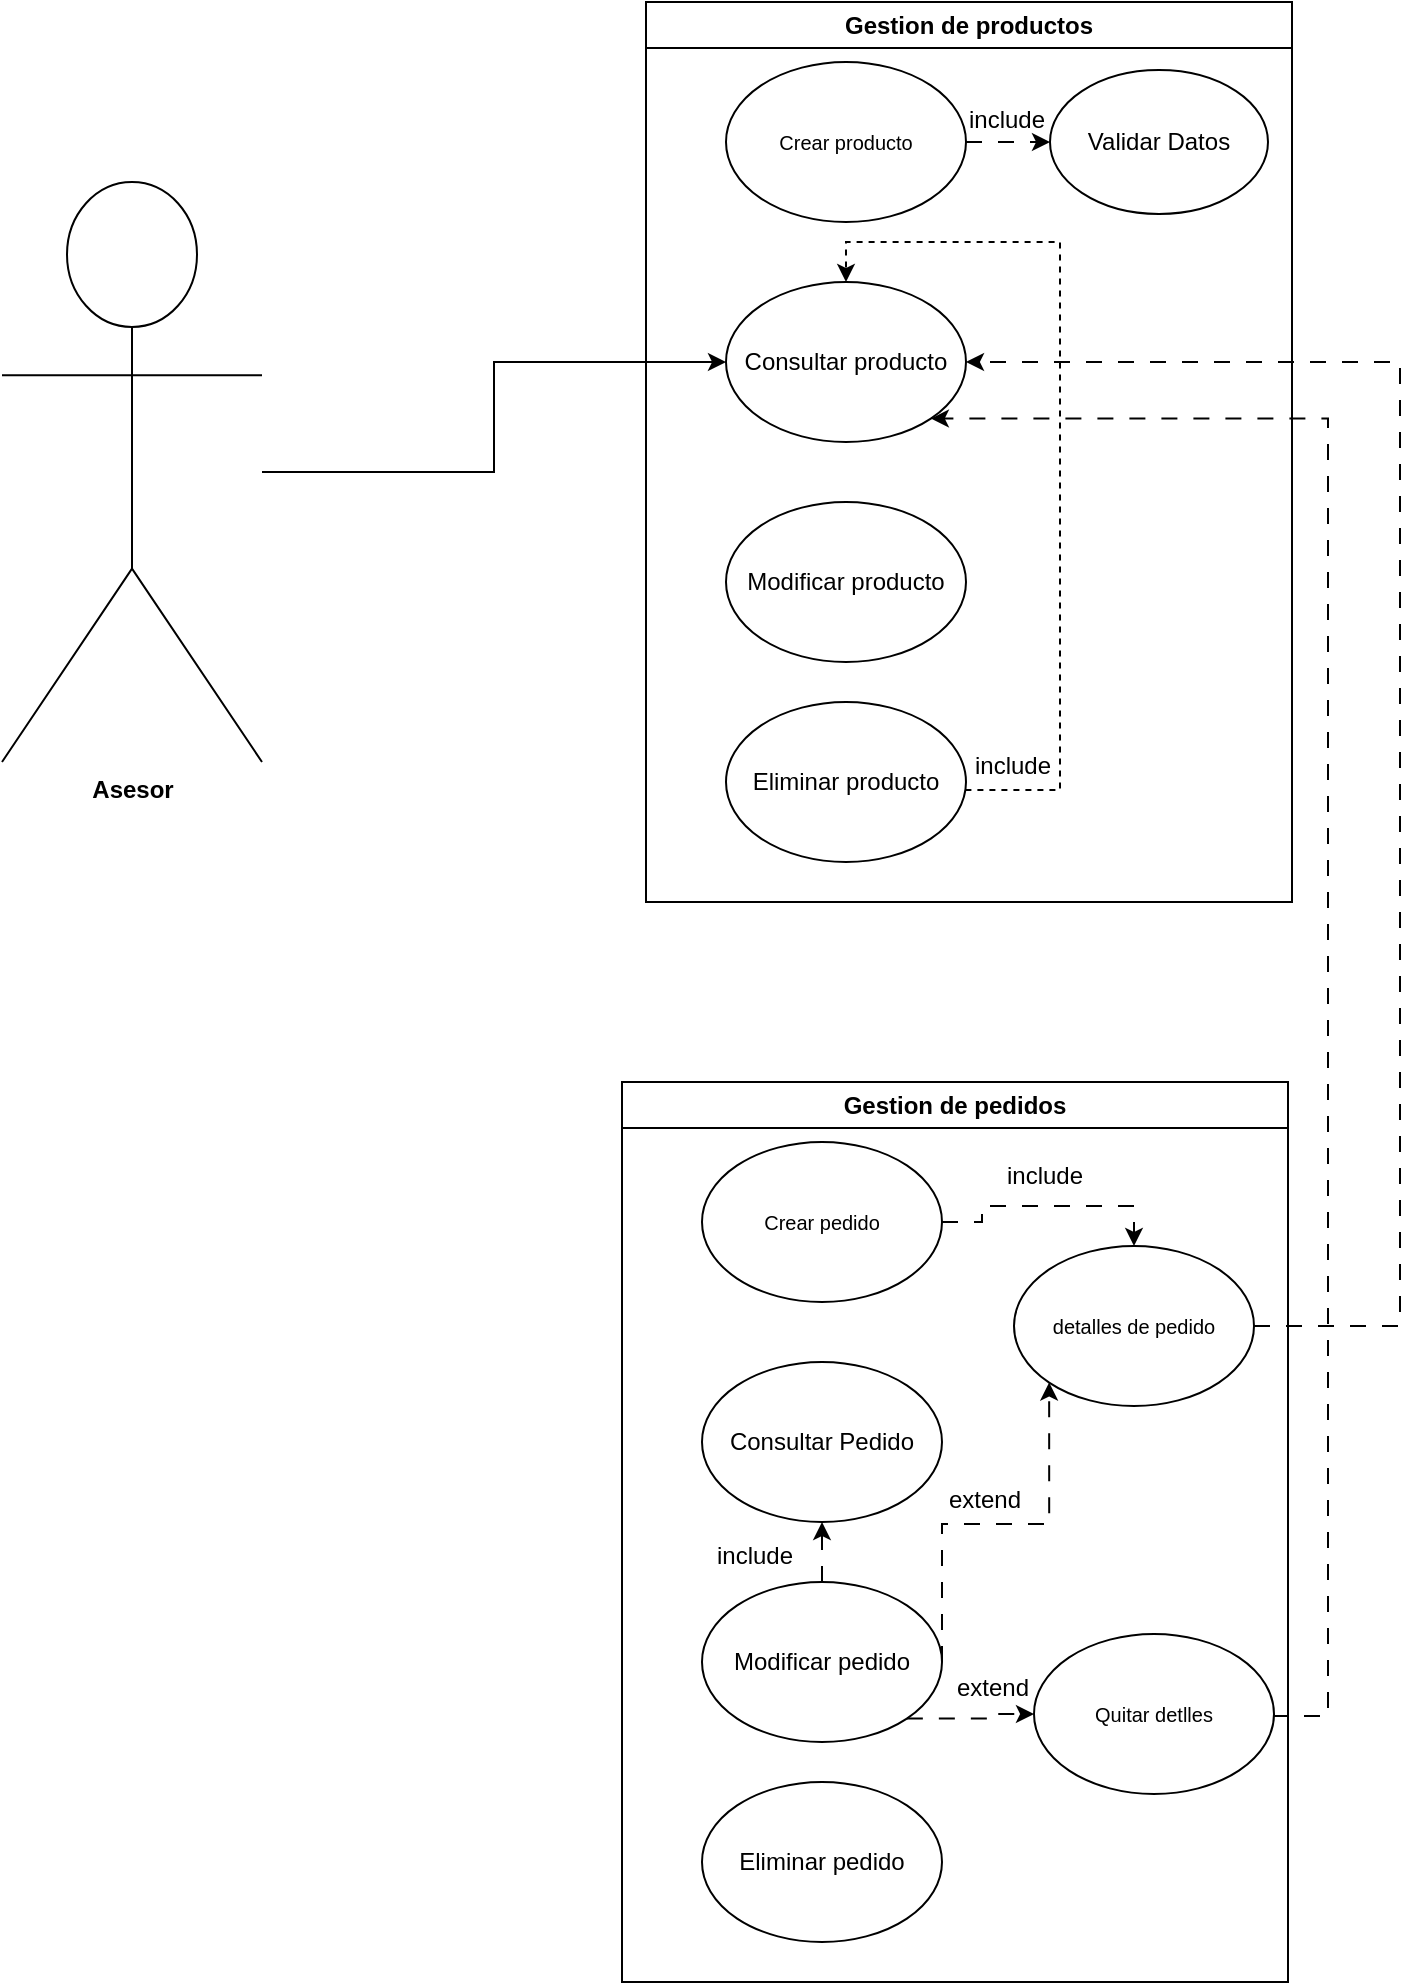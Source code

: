 <mxfile version="24.4.4" type="google">
  <diagram name="Página-1" id="JynM5rXX0GK54_x-ZJID">
    <mxGraphModel grid="1" page="1" gridSize="10" guides="1" tooltips="1" connect="1" arrows="1" fold="1" pageScale="1" pageWidth="1169" pageHeight="827" math="0" shadow="0">
      <root>
        <mxCell id="0" />
        <mxCell id="1" parent="0" />
        <mxCell id="q0Z-rj-xLfWcZZcLGVyE-34" style="edgeStyle=orthogonalEdgeStyle;rounded=0;orthogonalLoop=1;jettySize=auto;html=1;entryX=0;entryY=0.5;entryDx=0;entryDy=0;" edge="1" parent="1" source="1T6MPeweJr3BxvkpQle7-1" target="q0Z-rj-xLfWcZZcLGVyE-11">
          <mxGeometry relative="1" as="geometry" />
        </mxCell>
        <mxCell id="1T6MPeweJr3BxvkpQle7-1" value="&lt;span style=&quot;text-wrap: wrap;&quot;&gt;&lt;b&gt;Asesor&lt;/b&gt;&lt;/span&gt;" style="shape=umlActor;verticalLabelPosition=bottom;verticalAlign=top;html=1;outlineConnect=0;" vertex="1" parent="1">
          <mxGeometry x="220" y="310" width="130" height="290" as="geometry" />
        </mxCell>
        <mxCell id="q0Z-rj-xLfWcZZcLGVyE-7" value="Gestion de productos" style="swimlane;whiteSpace=wrap;html=1;" vertex="1" parent="1">
          <mxGeometry x="542" y="220" width="323" height="450" as="geometry" />
        </mxCell>
        <mxCell id="q0Z-rj-xLfWcZZcLGVyE-8" style="edgeStyle=orthogonalEdgeStyle;rounded=0;orthogonalLoop=1;jettySize=auto;html=1;exitX=1;exitY=0.5;exitDx=0;exitDy=0;entryX=0;entryY=0.5;entryDx=0;entryDy=0;dashed=1;dashPattern=8 8;" edge="1" parent="q0Z-rj-xLfWcZZcLGVyE-7" source="q0Z-rj-xLfWcZZcLGVyE-9" target="q0Z-rj-xLfWcZZcLGVyE-14">
          <mxGeometry relative="1" as="geometry" />
        </mxCell>
        <mxCell id="q0Z-rj-xLfWcZZcLGVyE-9" value="&lt;font size=&quot;1&quot;&gt;Crear producto&lt;/font&gt;" style="ellipse;whiteSpace=wrap;html=1;" vertex="1" parent="q0Z-rj-xLfWcZZcLGVyE-7">
          <mxGeometry x="40" y="30" width="120" height="80" as="geometry" />
        </mxCell>
        <mxCell id="q0Z-rj-xLfWcZZcLGVyE-10" value="Modificar producto" style="ellipse;whiteSpace=wrap;html=1;" vertex="1" parent="q0Z-rj-xLfWcZZcLGVyE-7">
          <mxGeometry x="40" y="250" width="120" height="80" as="geometry" />
        </mxCell>
        <mxCell id="q0Z-rj-xLfWcZZcLGVyE-11" value="Consultar producto" style="ellipse;whiteSpace=wrap;html=1;" vertex="1" parent="q0Z-rj-xLfWcZZcLGVyE-7">
          <mxGeometry x="40" y="140" width="120" height="80" as="geometry" />
        </mxCell>
        <mxCell id="q0Z-rj-xLfWcZZcLGVyE-12" style="edgeStyle=orthogonalEdgeStyle;rounded=0;orthogonalLoop=1;jettySize=auto;html=1;entryX=0.5;entryY=0;entryDx=0;entryDy=0;dashed=1;" edge="1" parent="q0Z-rj-xLfWcZZcLGVyE-7" source="q0Z-rj-xLfWcZZcLGVyE-13" target="q0Z-rj-xLfWcZZcLGVyE-11">
          <mxGeometry relative="1" as="geometry">
            <Array as="points">
              <mxPoint x="207" y="394" />
              <mxPoint x="207" y="120" />
              <mxPoint x="100" y="120" />
            </Array>
          </mxGeometry>
        </mxCell>
        <mxCell id="q0Z-rj-xLfWcZZcLGVyE-13" value="Eliminar producto" style="ellipse;whiteSpace=wrap;html=1;" vertex="1" parent="q0Z-rj-xLfWcZZcLGVyE-7">
          <mxGeometry x="40" y="350" width="120" height="80" as="geometry" />
        </mxCell>
        <mxCell id="q0Z-rj-xLfWcZZcLGVyE-14" value="Validar Datos" style="ellipse;whiteSpace=wrap;html=1;" vertex="1" parent="q0Z-rj-xLfWcZZcLGVyE-7">
          <mxGeometry x="202" y="34" width="109" height="72" as="geometry" />
        </mxCell>
        <mxCell id="q0Z-rj-xLfWcZZcLGVyE-15" value="include" style="text;html=1;align=center;verticalAlign=middle;resizable=0;points=[];autosize=1;strokeColor=none;fillColor=none;" vertex="1" parent="q0Z-rj-xLfWcZZcLGVyE-7">
          <mxGeometry x="155" y="369" width="56" height="26" as="geometry" />
        </mxCell>
        <mxCell id="q0Z-rj-xLfWcZZcLGVyE-16" value="Gestion de pedidos" style="swimlane;whiteSpace=wrap;html=1;" vertex="1" parent="1">
          <mxGeometry x="530" y="760" width="333" height="450" as="geometry" />
        </mxCell>
        <mxCell id="q0Z-rj-xLfWcZZcLGVyE-17" style="edgeStyle=orthogonalEdgeStyle;rounded=0;orthogonalLoop=1;jettySize=auto;html=1;exitX=1;exitY=0.5;exitDx=0;exitDy=0;entryX=0.5;entryY=0;entryDx=0;entryDy=0;dashed=1;dashPattern=8 8;" edge="1" parent="q0Z-rj-xLfWcZZcLGVyE-16" source="q0Z-rj-xLfWcZZcLGVyE-18" target="q0Z-rj-xLfWcZZcLGVyE-25">
          <mxGeometry relative="1" as="geometry" />
        </mxCell>
        <mxCell id="q0Z-rj-xLfWcZZcLGVyE-18" value="&lt;font size=&quot;1&quot;&gt;Crear pedido&lt;/font&gt;" style="ellipse;whiteSpace=wrap;html=1;" vertex="1" parent="q0Z-rj-xLfWcZZcLGVyE-16">
          <mxGeometry x="40" y="30" width="120" height="80" as="geometry" />
        </mxCell>
        <mxCell id="q0Z-rj-xLfWcZZcLGVyE-19" style="edgeStyle=orthogonalEdgeStyle;rounded=0;orthogonalLoop=1;jettySize=auto;html=1;exitX=1;exitY=0.5;exitDx=0;exitDy=0;entryX=0;entryY=1;entryDx=0;entryDy=0;dashed=1;dashPattern=8 8;" edge="1" parent="q0Z-rj-xLfWcZZcLGVyE-16" source="q0Z-rj-xLfWcZZcLGVyE-22" target="q0Z-rj-xLfWcZZcLGVyE-25">
          <mxGeometry relative="1" as="geometry">
            <Array as="points">
              <mxPoint x="160" y="221" />
              <mxPoint x="214" y="221" />
            </Array>
          </mxGeometry>
        </mxCell>
        <mxCell id="q0Z-rj-xLfWcZZcLGVyE-20" style="edgeStyle=orthogonalEdgeStyle;rounded=0;orthogonalLoop=1;jettySize=auto;html=1;exitX=1;exitY=1;exitDx=0;exitDy=0;entryX=0;entryY=0.5;entryDx=0;entryDy=0;dashed=1;dashPattern=8 8;" edge="1" parent="q0Z-rj-xLfWcZZcLGVyE-16" source="q0Z-rj-xLfWcZZcLGVyE-22" target="q0Z-rj-xLfWcZZcLGVyE-26">
          <mxGeometry relative="1" as="geometry" />
        </mxCell>
        <mxCell id="q0Z-rj-xLfWcZZcLGVyE-21" style="edgeStyle=orthogonalEdgeStyle;rounded=0;orthogonalLoop=1;jettySize=auto;html=1;exitX=0.5;exitY=0;exitDx=0;exitDy=0;entryX=0.5;entryY=1;entryDx=0;entryDy=0;dashed=1;dashPattern=8 8;" edge="1" parent="q0Z-rj-xLfWcZZcLGVyE-16" source="q0Z-rj-xLfWcZZcLGVyE-22" target="q0Z-rj-xLfWcZZcLGVyE-23">
          <mxGeometry relative="1" as="geometry" />
        </mxCell>
        <mxCell id="q0Z-rj-xLfWcZZcLGVyE-22" value="Modificar pedido" style="ellipse;whiteSpace=wrap;html=1;" vertex="1" parent="q0Z-rj-xLfWcZZcLGVyE-16">
          <mxGeometry x="40" y="250" width="120" height="80" as="geometry" />
        </mxCell>
        <mxCell id="q0Z-rj-xLfWcZZcLGVyE-23" value="Consultar Pedido" style="ellipse;whiteSpace=wrap;html=1;" vertex="1" parent="q0Z-rj-xLfWcZZcLGVyE-16">
          <mxGeometry x="40" y="140" width="120" height="80" as="geometry" />
        </mxCell>
        <mxCell id="q0Z-rj-xLfWcZZcLGVyE-24" value="Eliminar pedido" style="ellipse;whiteSpace=wrap;html=1;" vertex="1" parent="q0Z-rj-xLfWcZZcLGVyE-16">
          <mxGeometry x="40" y="350" width="120" height="80" as="geometry" />
        </mxCell>
        <mxCell id="q0Z-rj-xLfWcZZcLGVyE-25" value="&lt;font size=&quot;1&quot;&gt;detalles de pedido&lt;/font&gt;" style="ellipse;whiteSpace=wrap;html=1;" vertex="1" parent="q0Z-rj-xLfWcZZcLGVyE-16">
          <mxGeometry x="196" y="82" width="120" height="80" as="geometry" />
        </mxCell>
        <mxCell id="q0Z-rj-xLfWcZZcLGVyE-26" value="&lt;font size=&quot;1&quot;&gt;Quitar detlles&lt;/font&gt;" style="ellipse;whiteSpace=wrap;html=1;" vertex="1" parent="q0Z-rj-xLfWcZZcLGVyE-16">
          <mxGeometry x="206" y="276" width="120" height="80" as="geometry" />
        </mxCell>
        <mxCell id="q0Z-rj-xLfWcZZcLGVyE-27" value="extend" style="text;html=1;align=center;verticalAlign=middle;resizable=0;points=[];autosize=1;strokeColor=none;fillColor=none;" vertex="1" parent="q0Z-rj-xLfWcZZcLGVyE-16">
          <mxGeometry x="158" y="290" width="54" height="26" as="geometry" />
        </mxCell>
        <mxCell id="q0Z-rj-xLfWcZZcLGVyE-28" value="include" style="text;html=1;align=center;verticalAlign=middle;resizable=0;points=[];autosize=1;strokeColor=none;fillColor=none;" vertex="1" parent="q0Z-rj-xLfWcZZcLGVyE-16">
          <mxGeometry x="38" y="224" width="56" height="26" as="geometry" />
        </mxCell>
        <mxCell id="q0Z-rj-xLfWcZZcLGVyE-29" value="include" style="text;html=1;align=center;verticalAlign=middle;resizable=0;points=[];autosize=1;strokeColor=none;fillColor=none;" vertex="1" parent="q0Z-rj-xLfWcZZcLGVyE-16">
          <mxGeometry x="183" y="34" width="56" height="26" as="geometry" />
        </mxCell>
        <mxCell id="q0Z-rj-xLfWcZZcLGVyE-30" value="include" style="text;html=1;align=center;verticalAlign=middle;resizable=0;points=[];autosize=1;strokeColor=none;fillColor=none;" vertex="1" parent="1">
          <mxGeometry x="694" y="266" width="56" height="26" as="geometry" />
        </mxCell>
        <mxCell id="q0Z-rj-xLfWcZZcLGVyE-31" style="edgeStyle=orthogonalEdgeStyle;rounded=0;orthogonalLoop=1;jettySize=auto;html=1;exitX=1;exitY=0.5;exitDx=0;exitDy=0;entryX=1;entryY=0.5;entryDx=0;entryDy=0;dashed=1;dashPattern=8 8;" edge="1" parent="1" source="q0Z-rj-xLfWcZZcLGVyE-25" target="q0Z-rj-xLfWcZZcLGVyE-11">
          <mxGeometry relative="1" as="geometry">
            <Array as="points">
              <mxPoint x="919" y="882" />
              <mxPoint x="919" y="400" />
            </Array>
          </mxGeometry>
        </mxCell>
        <mxCell id="q0Z-rj-xLfWcZZcLGVyE-32" style="edgeStyle=orthogonalEdgeStyle;rounded=0;orthogonalLoop=1;jettySize=auto;html=1;exitX=1;exitY=0.5;exitDx=0;exitDy=0;entryX=1;entryY=1;entryDx=0;entryDy=0;dashed=1;dashPattern=8 8;" edge="1" parent="1" source="q0Z-rj-xLfWcZZcLGVyE-26" target="q0Z-rj-xLfWcZZcLGVyE-11">
          <mxGeometry relative="1" as="geometry">
            <Array as="points">
              <mxPoint x="883" y="1077" />
              <mxPoint x="883" y="428" />
            </Array>
          </mxGeometry>
        </mxCell>
        <mxCell id="q0Z-rj-xLfWcZZcLGVyE-33" value="extend" style="text;html=1;align=center;verticalAlign=middle;resizable=0;points=[];autosize=1;strokeColor=none;fillColor=none;" vertex="1" parent="1">
          <mxGeometry x="684" y="956" width="54" height="26" as="geometry" />
        </mxCell>
      </root>
    </mxGraphModel>
  </diagram>
</mxfile>
